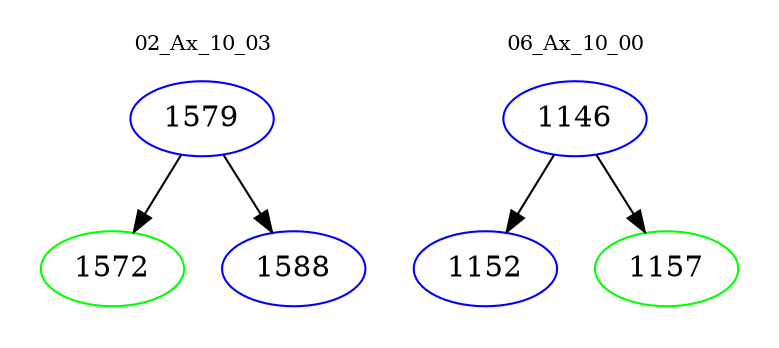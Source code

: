 digraph{
subgraph cluster_0 {
color = white
label = "02_Ax_10_03";
fontsize=10;
T0_1579 [label="1579", color="blue"]
T0_1579 -> T0_1572 [color="black"]
T0_1572 [label="1572", color="green"]
T0_1579 -> T0_1588 [color="black"]
T0_1588 [label="1588", color="blue"]
}
subgraph cluster_1 {
color = white
label = "06_Ax_10_00";
fontsize=10;
T1_1146 [label="1146", color="blue"]
T1_1146 -> T1_1152 [color="black"]
T1_1152 [label="1152", color="blue"]
T1_1146 -> T1_1157 [color="black"]
T1_1157 [label="1157", color="green"]
}
}
